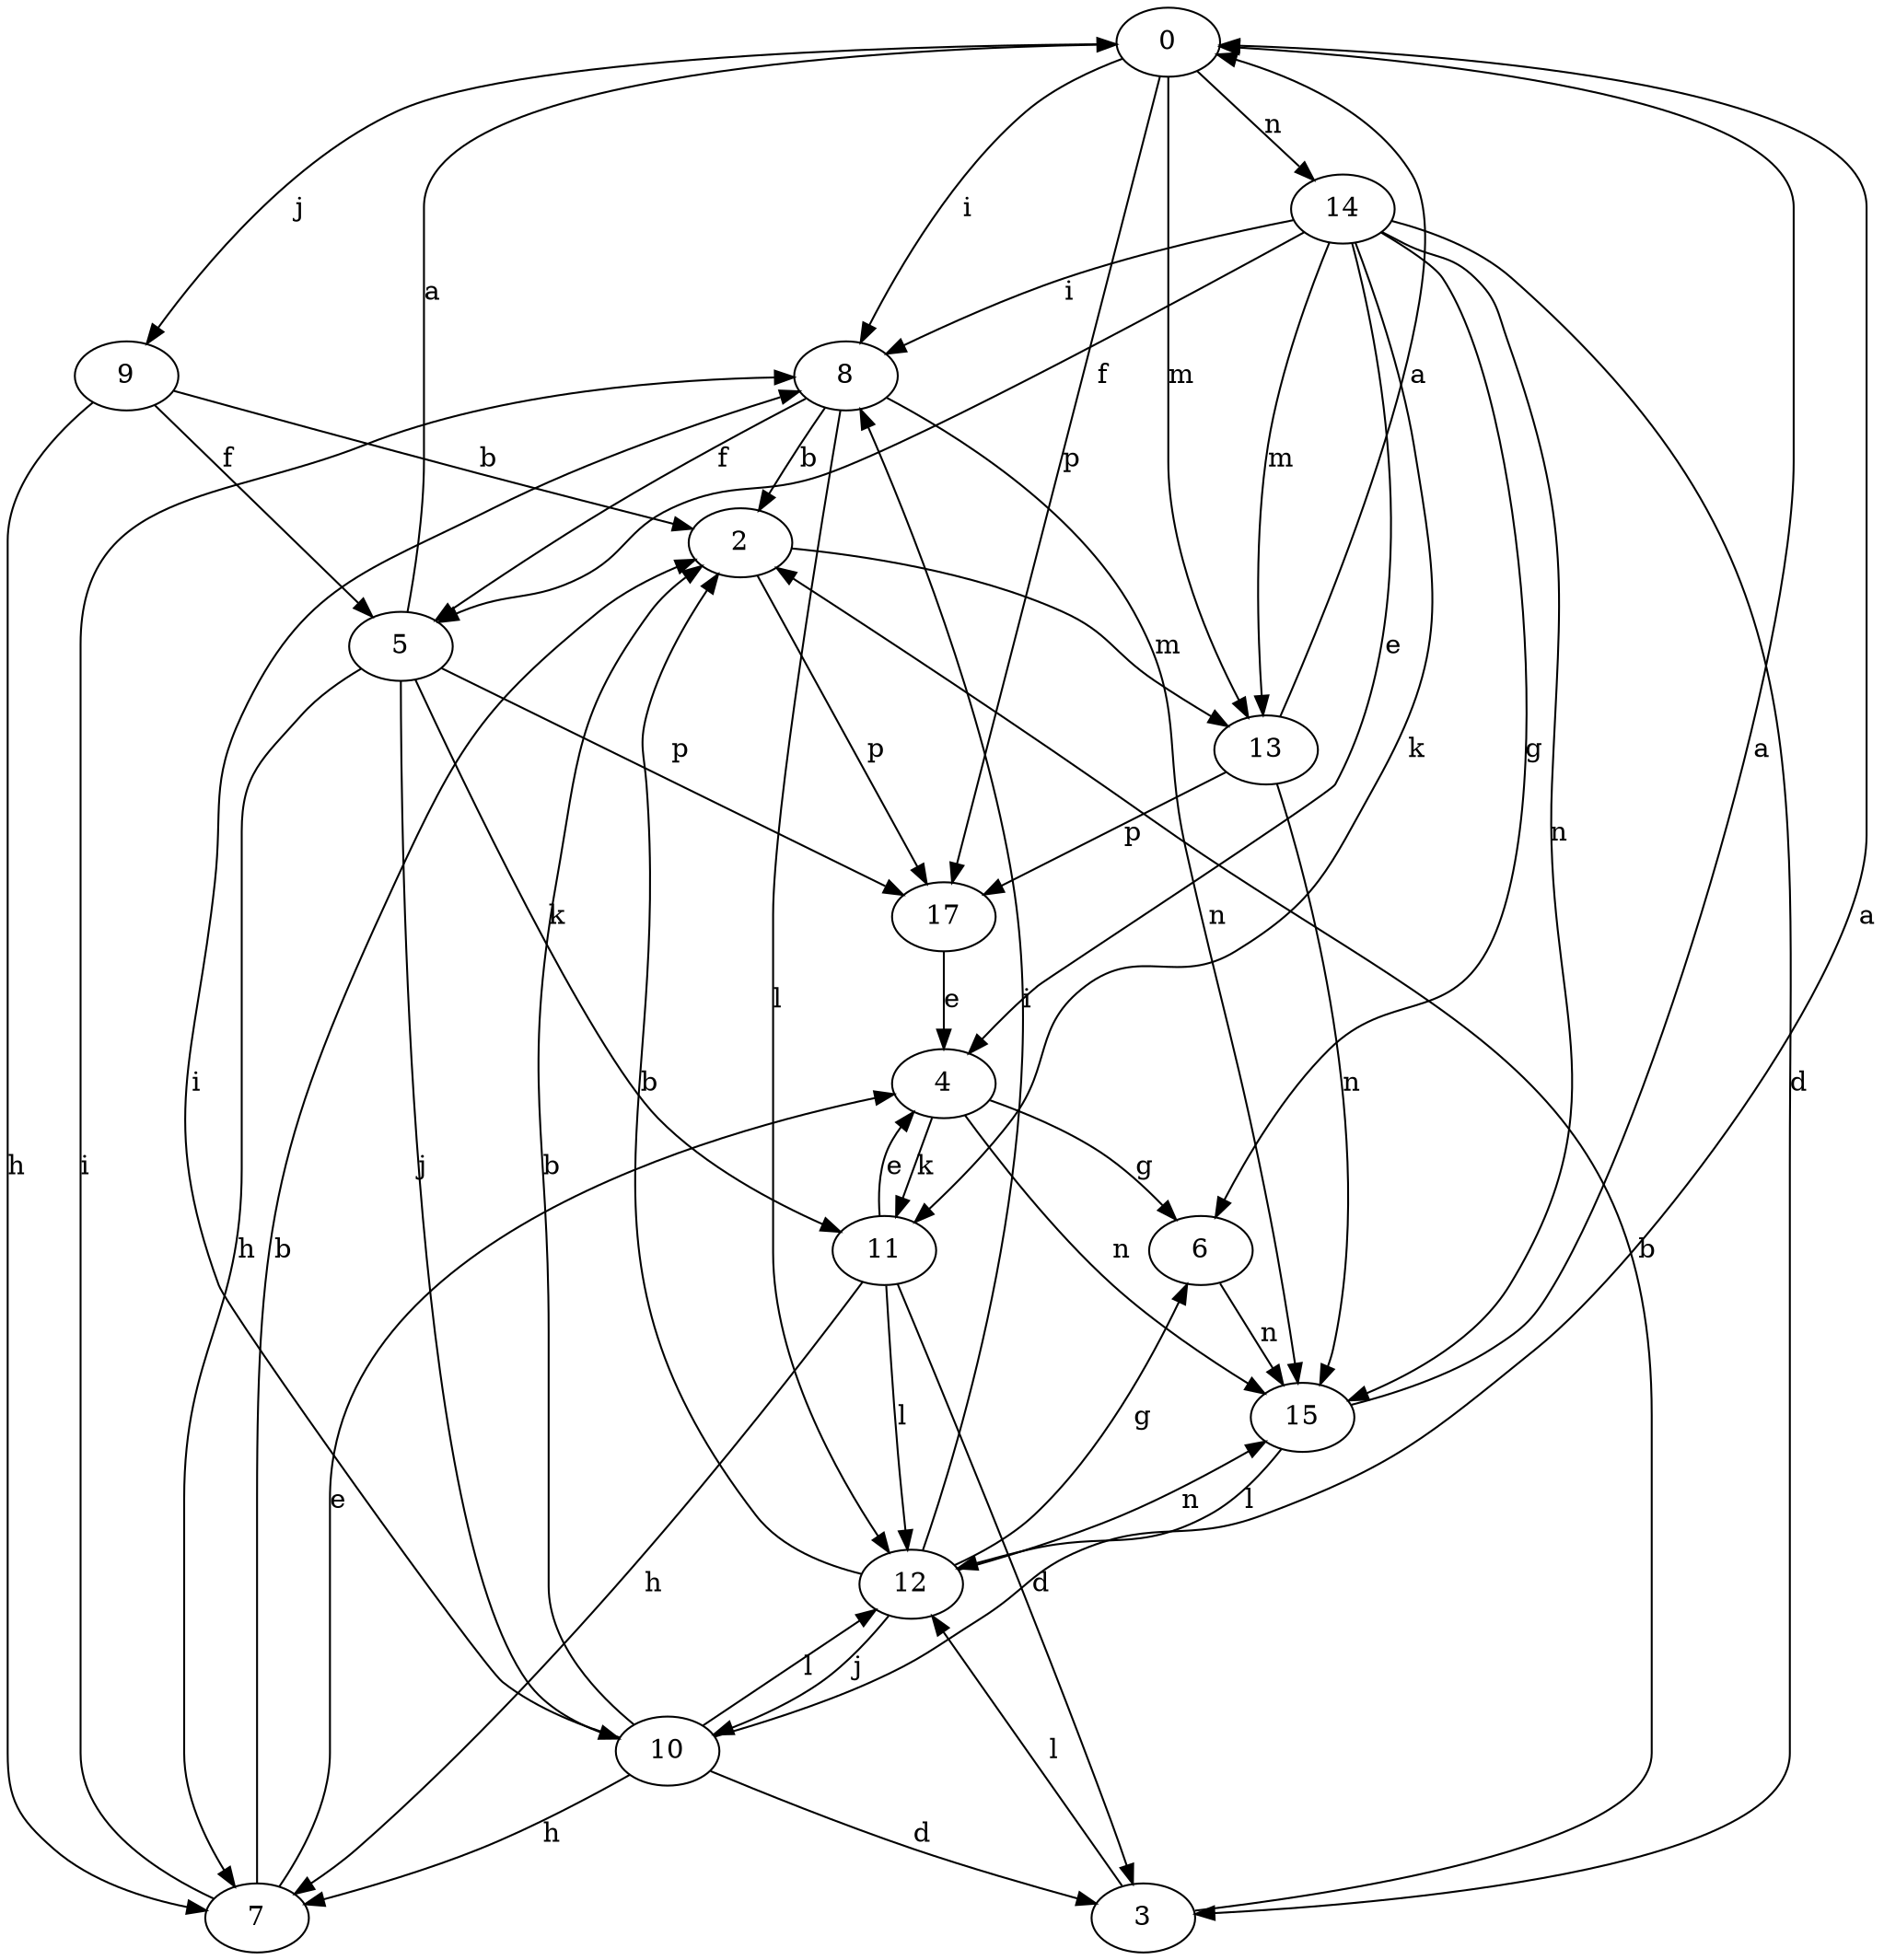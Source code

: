 strict digraph  {
0;
2;
3;
4;
5;
6;
7;
8;
9;
10;
11;
12;
13;
14;
15;
17;
0 -> 8  [label=i];
0 -> 9  [label=j];
0 -> 13  [label=m];
0 -> 14  [label=n];
0 -> 17  [label=p];
2 -> 13  [label=m];
2 -> 17  [label=p];
3 -> 2  [label=b];
3 -> 12  [label=l];
4 -> 6  [label=g];
4 -> 11  [label=k];
4 -> 15  [label=n];
5 -> 0  [label=a];
5 -> 7  [label=h];
5 -> 10  [label=j];
5 -> 11  [label=k];
5 -> 17  [label=p];
6 -> 15  [label=n];
7 -> 2  [label=b];
7 -> 4  [label=e];
7 -> 8  [label=i];
8 -> 2  [label=b];
8 -> 5  [label=f];
8 -> 12  [label=l];
8 -> 15  [label=n];
9 -> 2  [label=b];
9 -> 5  [label=f];
9 -> 7  [label=h];
10 -> 0  [label=a];
10 -> 2  [label=b];
10 -> 3  [label=d];
10 -> 7  [label=h];
10 -> 8  [label=i];
10 -> 12  [label=l];
11 -> 3  [label=d];
11 -> 4  [label=e];
11 -> 7  [label=h];
11 -> 12  [label=l];
12 -> 2  [label=b];
12 -> 6  [label=g];
12 -> 8  [label=i];
12 -> 10  [label=j];
12 -> 15  [label=n];
13 -> 0  [label=a];
13 -> 15  [label=n];
13 -> 17  [label=p];
14 -> 3  [label=d];
14 -> 4  [label=e];
14 -> 5  [label=f];
14 -> 6  [label=g];
14 -> 8  [label=i];
14 -> 11  [label=k];
14 -> 13  [label=m];
14 -> 15  [label=n];
15 -> 0  [label=a];
15 -> 12  [label=l];
17 -> 4  [label=e];
}
